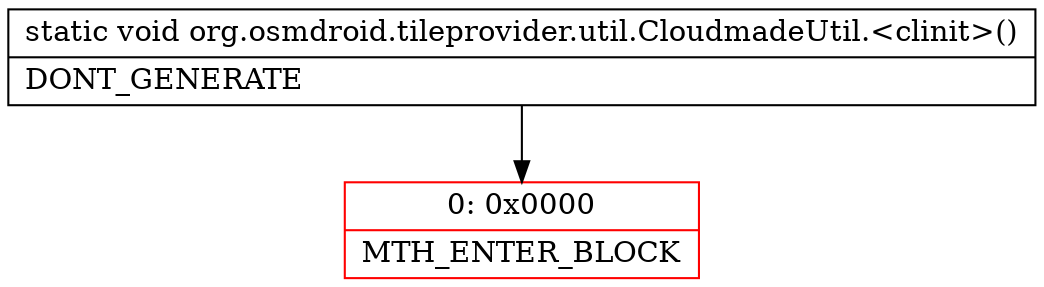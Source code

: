 digraph "CFG fororg.osmdroid.tileprovider.util.CloudmadeUtil.\<clinit\>()V" {
subgraph cluster_Region_1160801775 {
label = "R(0)";
node [shape=record,color=blue];
}
Node_0 [shape=record,color=red,label="{0\:\ 0x0000|MTH_ENTER_BLOCK\l}"];
MethodNode[shape=record,label="{static void org.osmdroid.tileprovider.util.CloudmadeUtil.\<clinit\>()  | DONT_GENERATE\l}"];
MethodNode -> Node_0;
}

